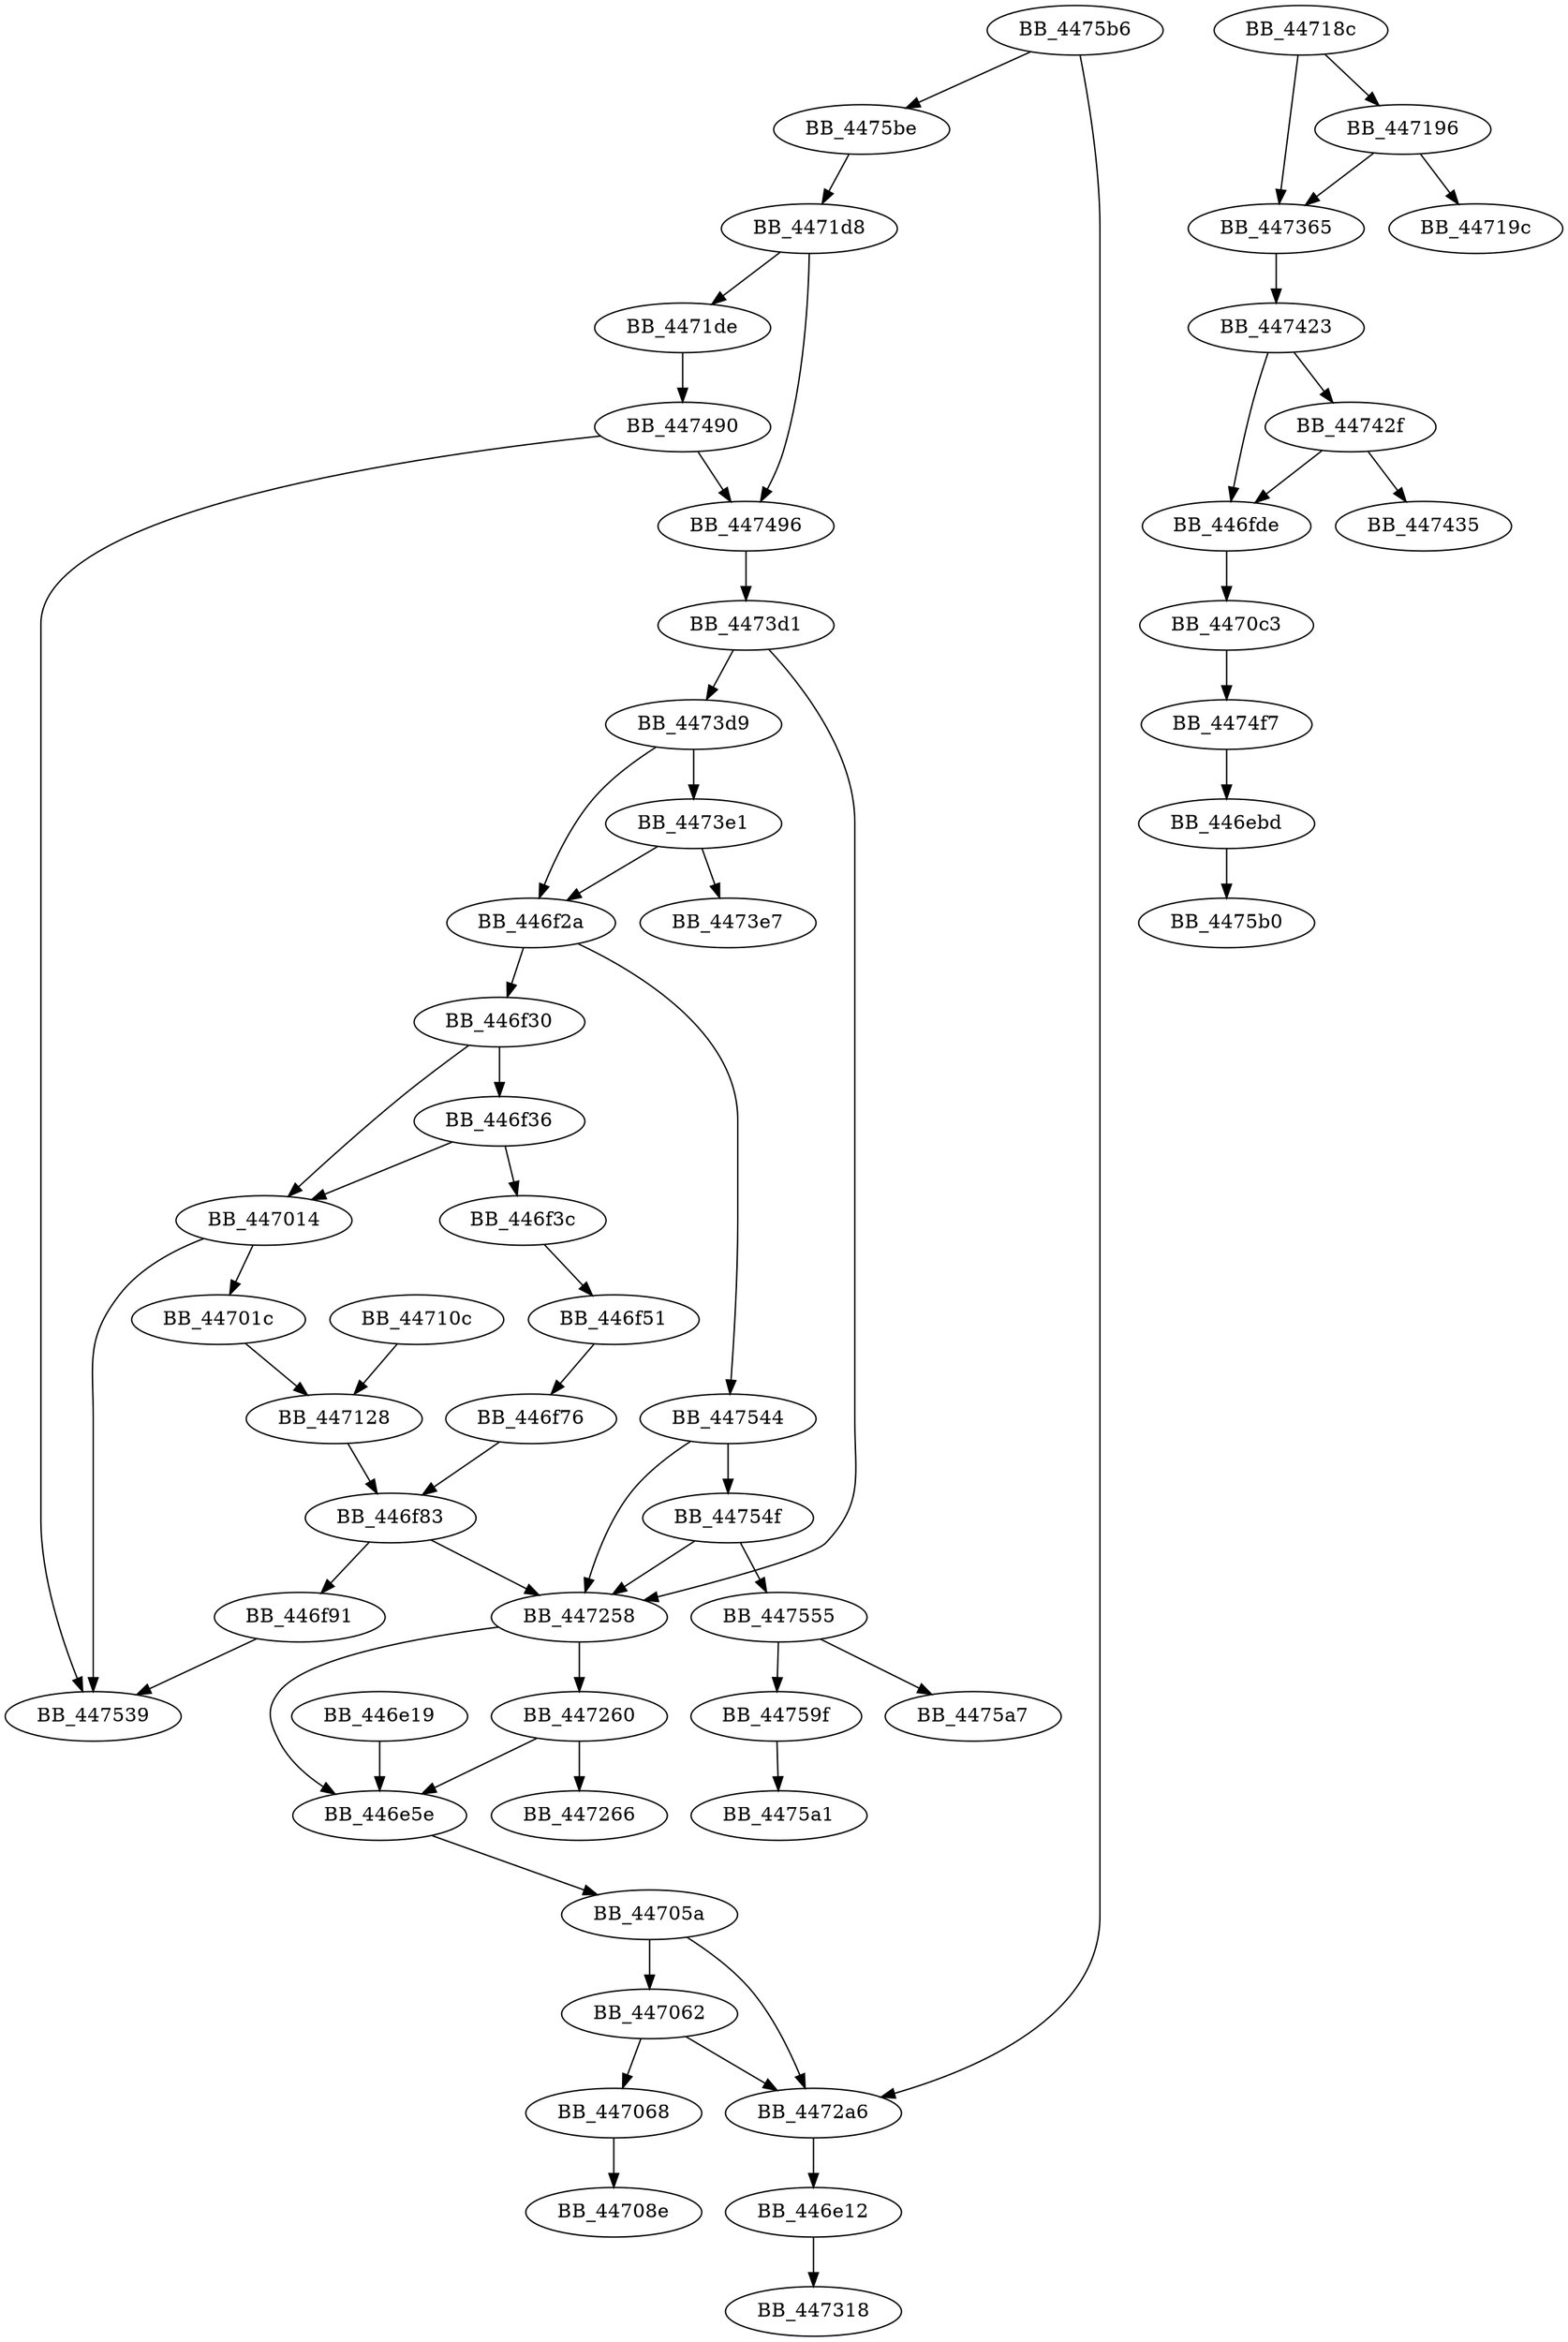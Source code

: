 DiGraph sub_446E12{
BB_446e12->BB_447318
BB_446e19->BB_446e5e
BB_446e5e->BB_44705a
BB_446ebd->BB_4475b0
BB_446f2a->BB_446f30
BB_446f2a->BB_447544
BB_446f30->BB_446f36
BB_446f30->BB_447014
BB_446f36->BB_446f3c
BB_446f36->BB_447014
BB_446f3c->BB_446f51
BB_446f51->BB_446f76
BB_446f76->BB_446f83
BB_446f83->BB_446f91
BB_446f83->BB_447258
BB_446f91->BB_447539
BB_446fde->BB_4470c3
BB_447014->BB_44701c
BB_447014->BB_447539
BB_44701c->BB_447128
BB_44705a->BB_447062
BB_44705a->BB_4472a6
BB_447062->BB_447068
BB_447062->BB_4472a6
BB_447068->BB_44708e
BB_4470c3->BB_4474f7
BB_44710c->BB_447128
BB_447128->BB_446f83
BB_44718c->BB_447196
BB_44718c->BB_447365
BB_447196->BB_44719c
BB_447196->BB_447365
BB_4471d8->BB_4471de
BB_4471d8->BB_447496
BB_4471de->BB_447490
BB_447258->BB_446e5e
BB_447258->BB_447260
BB_447260->BB_446e5e
BB_447260->BB_447266
BB_4472a6->BB_446e12
BB_447365->BB_447423
BB_4473d1->BB_447258
BB_4473d1->BB_4473d9
BB_4473d9->BB_446f2a
BB_4473d9->BB_4473e1
BB_4473e1->BB_446f2a
BB_4473e1->BB_4473e7
BB_447423->BB_446fde
BB_447423->BB_44742f
BB_44742f->BB_446fde
BB_44742f->BB_447435
BB_447490->BB_447496
BB_447490->BB_447539
BB_447496->BB_4473d1
BB_4474f7->BB_446ebd
BB_447544->BB_447258
BB_447544->BB_44754f
BB_44754f->BB_447258
BB_44754f->BB_447555
BB_447555->BB_44759f
BB_447555->BB_4475a7
BB_44759f->BB_4475a1
BB_4475b6->BB_4472a6
BB_4475b6->BB_4475be
BB_4475be->BB_4471d8
}
